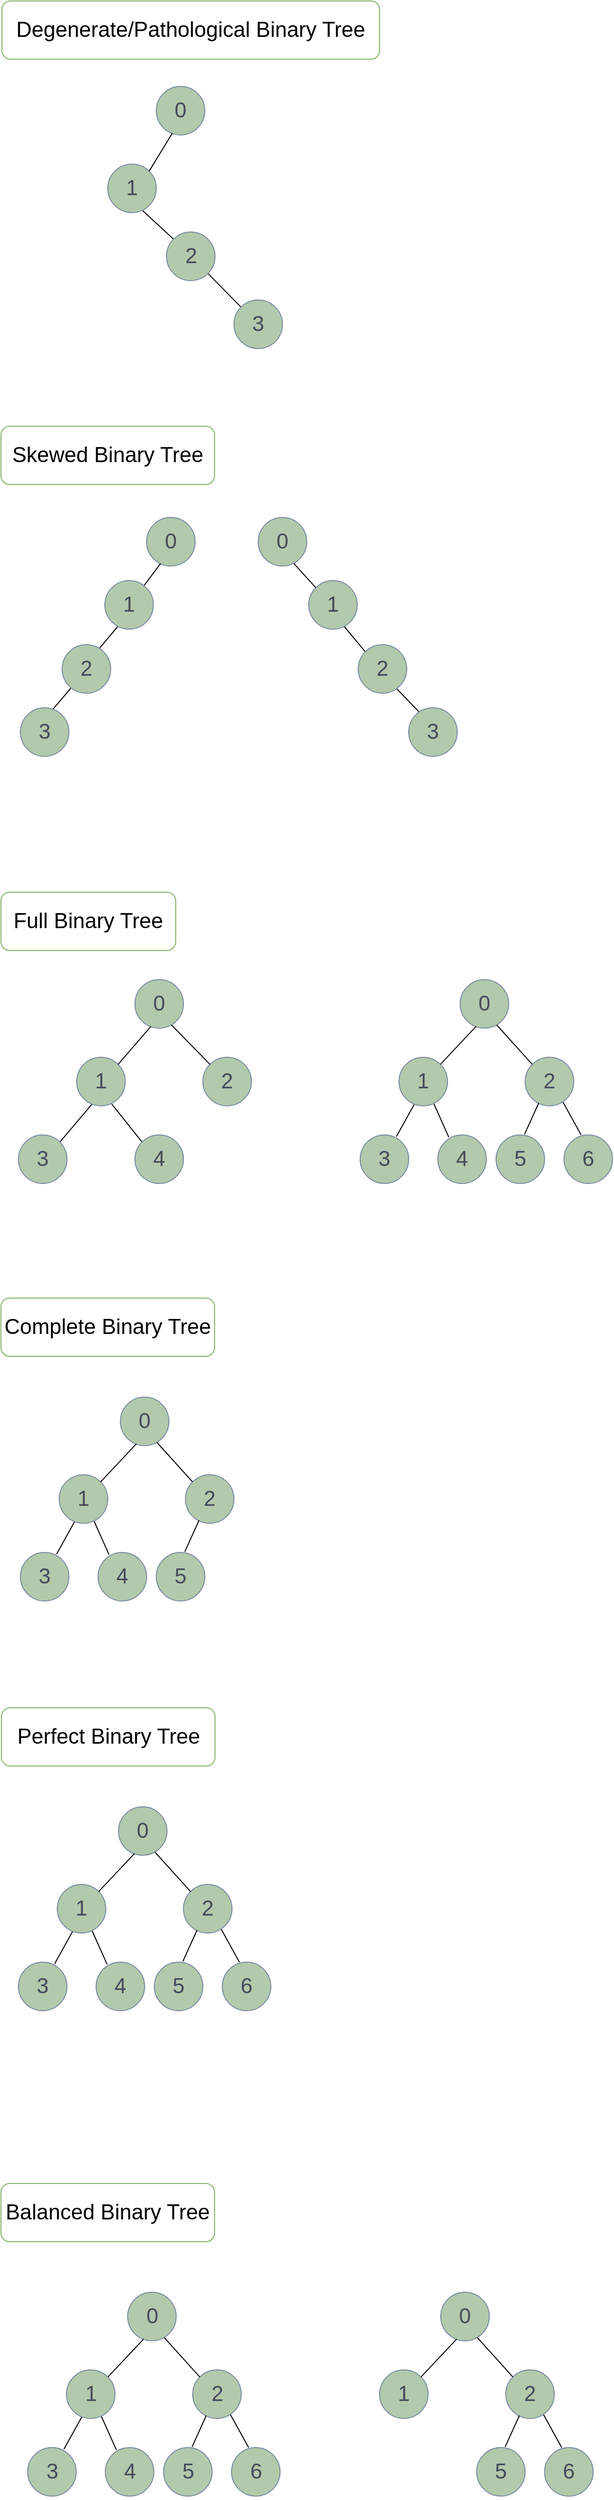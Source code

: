 <mxfile version="24.6.1" type="device">
  <diagram name="Page-1" id="rTKBPEBKMGPBqHYo1jwr">
    <mxGraphModel dx="1078" dy="676" grid="1" gridSize="10" guides="1" tooltips="1" connect="1" arrows="1" fold="1" page="1" pageScale="1" pageWidth="850" pageHeight="1100" math="0" shadow="0">
      <root>
        <mxCell id="0" />
        <mxCell id="1" parent="0" />
        <mxCell id="sckpee2BIb--1-xqKjdZ-28" value="" style="group" vertex="1" connectable="0" parent="1">
          <mxGeometry x="100" y="960" width="630" height="300" as="geometry" />
        </mxCell>
        <mxCell id="sckpee2BIb--1-xqKjdZ-9" value="&lt;font style=&quot;font-size: 22px;&quot;&gt;Full Binary Tree&lt;/font&gt;" style="rounded=1;whiteSpace=wrap;html=1;fillColor=none;strokeColor=#82b366;" vertex="1" parent="sckpee2BIb--1-xqKjdZ-28">
          <mxGeometry width="180" height="60" as="geometry" />
        </mxCell>
        <mxCell id="sckpee2BIb--1-xqKjdZ-12" value="" style="group" vertex="1" connectable="0" parent="sckpee2BIb--1-xqKjdZ-28">
          <mxGeometry x="18" y="90" width="240" height="210" as="geometry" />
        </mxCell>
        <mxCell id="sckpee2BIb--1-xqKjdZ-1" value="&lt;h2&gt;&lt;font face=&quot;Helvetica&quot; style=&quot;font-size: 22px; font-weight: normal;&quot;&gt;0&lt;/font&gt;&lt;/h2&gt;" style="ellipse;whiteSpace=wrap;html=1;aspect=fixed;hachureGap=4;fontFamily=Architects Daughter;fontSource=https%3A%2F%2Ffonts.googleapis.com%2Fcss%3Ffamily%3DArchitects%2BDaughter;fillColor=#B2C9AB;strokeColor=#788AA3;labelBackgroundColor=none;fontColor=#46495D;" vertex="1" parent="sckpee2BIb--1-xqKjdZ-12">
          <mxGeometry x="120" width="50" height="50" as="geometry" />
        </mxCell>
        <mxCell id="sckpee2BIb--1-xqKjdZ-10" style="rounded=0;orthogonalLoop=1;jettySize=auto;html=1;exitX=0.32;exitY=0.96;exitDx=0;exitDy=0;entryX=1;entryY=0;entryDx=0;entryDy=0;endArrow=none;endFill=0;exitPerimeter=0;" edge="1" parent="sckpee2BIb--1-xqKjdZ-12" source="sckpee2BIb--1-xqKjdZ-2" target="sckpee2BIb--1-xqKjdZ-4">
          <mxGeometry relative="1" as="geometry" />
        </mxCell>
        <mxCell id="sckpee2BIb--1-xqKjdZ-11" style="rounded=0;orthogonalLoop=1;jettySize=auto;html=1;exitX=0.72;exitY=0.96;exitDx=0;exitDy=0;entryX=0;entryY=0;entryDx=0;entryDy=0;endArrow=none;endFill=0;exitPerimeter=0;" edge="1" parent="sckpee2BIb--1-xqKjdZ-12" source="sckpee2BIb--1-xqKjdZ-2" target="sckpee2BIb--1-xqKjdZ-5">
          <mxGeometry relative="1" as="geometry" />
        </mxCell>
        <mxCell id="sckpee2BIb--1-xqKjdZ-2" value="&lt;h2&gt;&lt;font face=&quot;Helvetica&quot; style=&quot;font-size: 22px; font-weight: normal;&quot;&gt;1&lt;/font&gt;&lt;/h2&gt;" style="ellipse;whiteSpace=wrap;html=1;aspect=fixed;hachureGap=4;fontFamily=Architects Daughter;fontSource=https%3A%2F%2Ffonts.googleapis.com%2Fcss%3Ffamily%3DArchitects%2BDaughter;fillColor=#B2C9AB;strokeColor=#788AA3;labelBackgroundColor=none;fontColor=#46495D;" vertex="1" parent="sckpee2BIb--1-xqKjdZ-12">
          <mxGeometry x="60" y="80" width="50" height="50" as="geometry" />
        </mxCell>
        <mxCell id="sckpee2BIb--1-xqKjdZ-3" value="&lt;h2&gt;&lt;font face=&quot;Helvetica&quot; style=&quot;font-size: 22px; font-weight: normal;&quot;&gt;2&lt;/font&gt;&lt;/h2&gt;" style="ellipse;whiteSpace=wrap;html=1;aspect=fixed;hachureGap=4;fontFamily=Architects Daughter;fontSource=https%3A%2F%2Ffonts.googleapis.com%2Fcss%3Ffamily%3DArchitects%2BDaughter;fillColor=#B2C9AB;strokeColor=#788AA3;labelBackgroundColor=none;fontColor=#46495D;" vertex="1" parent="sckpee2BIb--1-xqKjdZ-12">
          <mxGeometry x="190" y="80" width="50" height="50" as="geometry" />
        </mxCell>
        <mxCell id="sckpee2BIb--1-xqKjdZ-4" value="&lt;h2&gt;&lt;font face=&quot;Helvetica&quot; style=&quot;font-size: 22px; font-weight: normal;&quot;&gt;3&lt;/font&gt;&lt;/h2&gt;" style="ellipse;whiteSpace=wrap;html=1;aspect=fixed;hachureGap=4;fontFamily=Architects Daughter;fontSource=https%3A%2F%2Ffonts.googleapis.com%2Fcss%3Ffamily%3DArchitects%2BDaughter;fillColor=#B2C9AB;strokeColor=#788AA3;labelBackgroundColor=none;fontColor=#46495D;" vertex="1" parent="sckpee2BIb--1-xqKjdZ-12">
          <mxGeometry y="160" width="50" height="50" as="geometry" />
        </mxCell>
        <mxCell id="sckpee2BIb--1-xqKjdZ-5" value="&lt;h2&gt;&lt;font face=&quot;Helvetica&quot; style=&quot;font-size: 22px; font-weight: normal;&quot;&gt;4&lt;/font&gt;&lt;/h2&gt;" style="ellipse;whiteSpace=wrap;html=1;aspect=fixed;hachureGap=4;fontFamily=Architects Daughter;fontSource=https%3A%2F%2Ffonts.googleapis.com%2Fcss%3Ffamily%3DArchitects%2BDaughter;fillColor=#B2C9AB;strokeColor=#788AA3;labelBackgroundColor=none;fontColor=#46495D;" vertex="1" parent="sckpee2BIb--1-xqKjdZ-12">
          <mxGeometry x="120" y="160" width="50" height="50" as="geometry" />
        </mxCell>
        <mxCell id="sckpee2BIb--1-xqKjdZ-7" style="rounded=0;orthogonalLoop=1;jettySize=auto;html=1;entryX=1;entryY=0;entryDx=0;entryDy=0;endArrow=none;endFill=0;exitX=0.329;exitY=0.964;exitDx=0;exitDy=0;exitPerimeter=0;" edge="1" parent="sckpee2BIb--1-xqKjdZ-12" source="sckpee2BIb--1-xqKjdZ-1" target="sckpee2BIb--1-xqKjdZ-2">
          <mxGeometry relative="1" as="geometry">
            <mxPoint x="134" y="60" as="sourcePoint" />
            <mxPoint x="103" y="86" as="targetPoint" />
          </mxGeometry>
        </mxCell>
        <mxCell id="sckpee2BIb--1-xqKjdZ-8" style="rounded=0;orthogonalLoop=1;jettySize=auto;html=1;entryX=0;entryY=0;entryDx=0;entryDy=0;endArrow=none;endFill=0;exitX=0.754;exitY=0.935;exitDx=0;exitDy=0;exitPerimeter=0;" edge="1" parent="sckpee2BIb--1-xqKjdZ-12" source="sckpee2BIb--1-xqKjdZ-1" target="sckpee2BIb--1-xqKjdZ-3">
          <mxGeometry relative="1" as="geometry">
            <mxPoint x="213" y="51" as="sourcePoint" />
            <mxPoint x="180" y="85" as="targetPoint" />
          </mxGeometry>
        </mxCell>
        <mxCell id="sckpee2BIb--1-xqKjdZ-27" value="" style="group" vertex="1" connectable="0" parent="sckpee2BIb--1-xqKjdZ-28">
          <mxGeometry x="370" y="90" width="260" height="210" as="geometry" />
        </mxCell>
        <mxCell id="sckpee2BIb--1-xqKjdZ-14" value="&lt;h2&gt;&lt;font face=&quot;Helvetica&quot; style=&quot;font-size: 22px; font-weight: normal;&quot;&gt;0&lt;/font&gt;&lt;/h2&gt;" style="ellipse;whiteSpace=wrap;html=1;aspect=fixed;hachureGap=4;fontFamily=Architects Daughter;fontSource=https%3A%2F%2Ffonts.googleapis.com%2Fcss%3Ffamily%3DArchitects%2BDaughter;fillColor=#B2C9AB;strokeColor=#788AA3;labelBackgroundColor=none;fontColor=#46495D;" vertex="1" parent="sckpee2BIb--1-xqKjdZ-27">
          <mxGeometry x="103" width="50" height="50" as="geometry" />
        </mxCell>
        <mxCell id="sckpee2BIb--1-xqKjdZ-15" style="rounded=0;orthogonalLoop=1;jettySize=auto;html=1;exitX=0.32;exitY=0.96;exitDx=0;exitDy=0;entryX=0.747;entryY=0.033;entryDx=0;entryDy=0;endArrow=none;endFill=0;exitPerimeter=0;entryPerimeter=0;" edge="1" parent="sckpee2BIb--1-xqKjdZ-27" source="sckpee2BIb--1-xqKjdZ-17" target="sckpee2BIb--1-xqKjdZ-19">
          <mxGeometry relative="1" as="geometry" />
        </mxCell>
        <mxCell id="sckpee2BIb--1-xqKjdZ-16" style="rounded=0;orthogonalLoop=1;jettySize=auto;html=1;exitX=0.72;exitY=0.96;exitDx=0;exitDy=0;entryX=0.227;entryY=0.047;entryDx=0;entryDy=0;endArrow=none;endFill=0;exitPerimeter=0;entryPerimeter=0;" edge="1" parent="sckpee2BIb--1-xqKjdZ-27" source="sckpee2BIb--1-xqKjdZ-17" target="sckpee2BIb--1-xqKjdZ-20">
          <mxGeometry relative="1" as="geometry" />
        </mxCell>
        <mxCell id="sckpee2BIb--1-xqKjdZ-17" value="&lt;h2&gt;&lt;font face=&quot;Helvetica&quot; style=&quot;font-size: 22px; font-weight: normal;&quot;&gt;1&lt;/font&gt;&lt;/h2&gt;" style="ellipse;whiteSpace=wrap;html=1;aspect=fixed;hachureGap=4;fontFamily=Architects Daughter;fontSource=https%3A%2F%2Ffonts.googleapis.com%2Fcss%3Ffamily%3DArchitects%2BDaughter;fillColor=#B2C9AB;strokeColor=#788AA3;labelBackgroundColor=none;fontColor=#46495D;" vertex="1" parent="sckpee2BIb--1-xqKjdZ-27">
          <mxGeometry x="40" y="80" width="50" height="50" as="geometry" />
        </mxCell>
        <mxCell id="sckpee2BIb--1-xqKjdZ-26" style="rounded=0;orthogonalLoop=1;jettySize=auto;html=1;entryX=0.353;entryY=0;entryDx=0;entryDy=0;endArrow=none;endFill=0;exitX=0.773;exitY=0.913;exitDx=0;exitDy=0;exitPerimeter=0;entryPerimeter=0;" edge="1" parent="sckpee2BIb--1-xqKjdZ-27" source="sckpee2BIb--1-xqKjdZ-18" target="sckpee2BIb--1-xqKjdZ-24">
          <mxGeometry relative="1" as="geometry">
            <mxPoint x="210" y="123" as="sourcePoint" />
          </mxGeometry>
        </mxCell>
        <mxCell id="sckpee2BIb--1-xqKjdZ-18" value="&lt;h2&gt;&lt;font face=&quot;Helvetica&quot; style=&quot;font-size: 22px; font-weight: normal;&quot;&gt;2&lt;/font&gt;&lt;/h2&gt;" style="ellipse;whiteSpace=wrap;html=1;aspect=fixed;hachureGap=4;fontFamily=Architects Daughter;fontSource=https%3A%2F%2Ffonts.googleapis.com%2Fcss%3Ffamily%3DArchitects%2BDaughter;fillColor=#B2C9AB;strokeColor=#788AA3;labelBackgroundColor=none;fontColor=#46495D;" vertex="1" parent="sckpee2BIb--1-xqKjdZ-27">
          <mxGeometry x="170" y="80" width="50" height="50" as="geometry" />
        </mxCell>
        <mxCell id="sckpee2BIb--1-xqKjdZ-19" value="&lt;h2&gt;&lt;font face=&quot;Helvetica&quot; style=&quot;font-size: 22px; font-weight: normal;&quot;&gt;3&lt;/font&gt;&lt;/h2&gt;" style="ellipse;whiteSpace=wrap;html=1;aspect=fixed;hachureGap=4;fontFamily=Architects Daughter;fontSource=https%3A%2F%2Ffonts.googleapis.com%2Fcss%3Ffamily%3DArchitects%2BDaughter;fillColor=#B2C9AB;strokeColor=#788AA3;labelBackgroundColor=none;fontColor=#46495D;" vertex="1" parent="sckpee2BIb--1-xqKjdZ-27">
          <mxGeometry y="160" width="50" height="50" as="geometry" />
        </mxCell>
        <mxCell id="sckpee2BIb--1-xqKjdZ-20" value="&lt;h2&gt;&lt;font face=&quot;Helvetica&quot; style=&quot;font-size: 22px; font-weight: normal;&quot;&gt;4&lt;/font&gt;&lt;/h2&gt;" style="ellipse;whiteSpace=wrap;html=1;aspect=fixed;hachureGap=4;fontFamily=Architects Daughter;fontSource=https%3A%2F%2Ffonts.googleapis.com%2Fcss%3Ffamily%3DArchitects%2BDaughter;fillColor=#B2C9AB;strokeColor=#788AA3;labelBackgroundColor=none;fontColor=#46495D;" vertex="1" parent="sckpee2BIb--1-xqKjdZ-27">
          <mxGeometry x="80" y="160" width="50" height="50" as="geometry" />
        </mxCell>
        <mxCell id="sckpee2BIb--1-xqKjdZ-21" style="rounded=0;orthogonalLoop=1;jettySize=auto;html=1;entryX=1;entryY=0;entryDx=0;entryDy=0;endArrow=none;endFill=0;exitX=0.329;exitY=0.964;exitDx=0;exitDy=0;exitPerimeter=0;" edge="1" parent="sckpee2BIb--1-xqKjdZ-27" source="sckpee2BIb--1-xqKjdZ-14" target="sckpee2BIb--1-xqKjdZ-17">
          <mxGeometry relative="1" as="geometry">
            <mxPoint x="114" y="60" as="sourcePoint" />
            <mxPoint x="83" y="86" as="targetPoint" />
          </mxGeometry>
        </mxCell>
        <mxCell id="sckpee2BIb--1-xqKjdZ-22" style="rounded=0;orthogonalLoop=1;jettySize=auto;html=1;entryX=0;entryY=0;entryDx=0;entryDy=0;endArrow=none;endFill=0;exitX=0.754;exitY=0.935;exitDx=0;exitDy=0;exitPerimeter=0;" edge="1" parent="sckpee2BIb--1-xqKjdZ-27" source="sckpee2BIb--1-xqKjdZ-14" target="sckpee2BIb--1-xqKjdZ-18">
          <mxGeometry relative="1" as="geometry">
            <mxPoint x="193" y="51" as="sourcePoint" />
            <mxPoint x="160" y="85" as="targetPoint" />
          </mxGeometry>
        </mxCell>
        <mxCell id="sckpee2BIb--1-xqKjdZ-23" value="&lt;h2&gt;&lt;font face=&quot;Helvetica&quot; style=&quot;font-size: 22px; font-weight: normal;&quot;&gt;5&lt;/font&gt;&lt;/h2&gt;" style="ellipse;whiteSpace=wrap;html=1;aspect=fixed;hachureGap=4;fontFamily=Architects Daughter;fontSource=https%3A%2F%2Ffonts.googleapis.com%2Fcss%3Ffamily%3DArchitects%2BDaughter;fillColor=#B2C9AB;strokeColor=#788AA3;labelBackgroundColor=none;fontColor=#46495D;" vertex="1" parent="sckpee2BIb--1-xqKjdZ-27">
          <mxGeometry x="140" y="160" width="50" height="50" as="geometry" />
        </mxCell>
        <mxCell id="sckpee2BIb--1-xqKjdZ-24" value="&lt;h2&gt;&lt;font face=&quot;Helvetica&quot; style=&quot;font-size: 22px; font-weight: normal;&quot;&gt;6&lt;/font&gt;&lt;/h2&gt;" style="ellipse;whiteSpace=wrap;html=1;aspect=fixed;hachureGap=4;fontFamily=Architects Daughter;fontSource=https%3A%2F%2Ffonts.googleapis.com%2Fcss%3Ffamily%3DArchitects%2BDaughter;fillColor=#B2C9AB;strokeColor=#788AA3;labelBackgroundColor=none;fontColor=#46495D;" vertex="1" parent="sckpee2BIb--1-xqKjdZ-27">
          <mxGeometry x="210" y="160" width="50" height="50" as="geometry" />
        </mxCell>
        <mxCell id="sckpee2BIb--1-xqKjdZ-25" style="rounded=0;orthogonalLoop=1;jettySize=auto;html=1;exitX=0.28;exitY=0.94;exitDx=0;exitDy=0;entryX=0.587;entryY=-0.013;entryDx=0;entryDy=0;entryPerimeter=0;endArrow=none;endFill=0;exitPerimeter=0;" edge="1" parent="sckpee2BIb--1-xqKjdZ-27" source="sckpee2BIb--1-xqKjdZ-18" target="sckpee2BIb--1-xqKjdZ-23">
          <mxGeometry relative="1" as="geometry" />
        </mxCell>
        <mxCell id="sckpee2BIb--1-xqKjdZ-58" value="" style="group" vertex="1" connectable="0" parent="1">
          <mxGeometry x="101" y="42" width="389" height="358" as="geometry" />
        </mxCell>
        <mxCell id="sckpee2BIb--1-xqKjdZ-30" value="&lt;font style=&quot;font-size: 22px;&quot;&gt;Degenerate/Pathological Binary Tree&lt;br&gt;&lt;/font&gt;" style="rounded=1;whiteSpace=wrap;html=1;fillColor=none;strokeColor=#82b366;" vertex="1" parent="sckpee2BIb--1-xqKjdZ-58">
          <mxGeometry width="389" height="60" as="geometry" />
        </mxCell>
        <mxCell id="sckpee2BIb--1-xqKjdZ-57" value="" style="group" vertex="1" connectable="0" parent="sckpee2BIb--1-xqKjdZ-58">
          <mxGeometry x="109" y="88" width="180" height="270" as="geometry" />
        </mxCell>
        <mxCell id="sckpee2BIb--1-xqKjdZ-32" value="&lt;h2&gt;&lt;font face=&quot;Helvetica&quot; style=&quot;font-size: 22px; font-weight: normal;&quot;&gt;0&lt;/font&gt;&lt;/h2&gt;" style="ellipse;whiteSpace=wrap;html=1;aspect=fixed;hachureGap=4;fontFamily=Architects Daughter;fontSource=https%3A%2F%2Ffonts.googleapis.com%2Fcss%3Ffamily%3DArchitects%2BDaughter;fillColor=#B2C9AB;strokeColor=#788AA3;labelBackgroundColor=none;fontColor=#46495D;" vertex="1" parent="sckpee2BIb--1-xqKjdZ-57">
          <mxGeometry x="50" width="50" height="50" as="geometry" />
        </mxCell>
        <mxCell id="sckpee2BIb--1-xqKjdZ-34" style="rounded=0;orthogonalLoop=1;jettySize=auto;html=1;exitX=0.72;exitY=0.96;exitDx=0;exitDy=0;entryX=0;entryY=0;entryDx=0;entryDy=0;endArrow=none;endFill=0;exitPerimeter=0;" edge="1" parent="sckpee2BIb--1-xqKjdZ-57" source="sckpee2BIb--1-xqKjdZ-35" target="sckpee2BIb--1-xqKjdZ-38">
          <mxGeometry relative="1" as="geometry" />
        </mxCell>
        <mxCell id="sckpee2BIb--1-xqKjdZ-35" value="&lt;h2&gt;&lt;font face=&quot;Helvetica&quot; style=&quot;font-size: 22px; font-weight: normal;&quot;&gt;1&lt;/font&gt;&lt;/h2&gt;" style="ellipse;whiteSpace=wrap;html=1;aspect=fixed;hachureGap=4;fontFamily=Architects Daughter;fontSource=https%3A%2F%2Ffonts.googleapis.com%2Fcss%3Ffamily%3DArchitects%2BDaughter;fillColor=#B2C9AB;strokeColor=#788AA3;labelBackgroundColor=none;fontColor=#46495D;" vertex="1" parent="sckpee2BIb--1-xqKjdZ-57">
          <mxGeometry y="80" width="50" height="50" as="geometry" />
        </mxCell>
        <mxCell id="sckpee2BIb--1-xqKjdZ-56" style="rounded=0;orthogonalLoop=1;jettySize=auto;html=1;exitX=1;exitY=1;exitDx=0;exitDy=0;entryX=0;entryY=0;entryDx=0;entryDy=0;endArrow=none;endFill=0;" edge="1" parent="sckpee2BIb--1-xqKjdZ-57" source="sckpee2BIb--1-xqKjdZ-38" target="sckpee2BIb--1-xqKjdZ-55">
          <mxGeometry relative="1" as="geometry" />
        </mxCell>
        <mxCell id="sckpee2BIb--1-xqKjdZ-38" value="&lt;h2&gt;&lt;font face=&quot;Helvetica&quot; style=&quot;font-size: 22px; font-weight: normal;&quot;&gt;2&lt;/font&gt;&lt;/h2&gt;" style="ellipse;whiteSpace=wrap;html=1;aspect=fixed;hachureGap=4;fontFamily=Architects Daughter;fontSource=https%3A%2F%2Ffonts.googleapis.com%2Fcss%3Ffamily%3DArchitects%2BDaughter;fillColor=#B2C9AB;strokeColor=#788AA3;labelBackgroundColor=none;fontColor=#46495D;" vertex="1" parent="sckpee2BIb--1-xqKjdZ-57">
          <mxGeometry x="60.5" y="150" width="50" height="50" as="geometry" />
        </mxCell>
        <mxCell id="sckpee2BIb--1-xqKjdZ-39" style="rounded=0;orthogonalLoop=1;jettySize=auto;html=1;entryX=1;entryY=0;entryDx=0;entryDy=0;endArrow=none;endFill=0;exitX=0.329;exitY=0.964;exitDx=0;exitDy=0;exitPerimeter=0;" edge="1" parent="sckpee2BIb--1-xqKjdZ-57" source="sckpee2BIb--1-xqKjdZ-32" target="sckpee2BIb--1-xqKjdZ-35">
          <mxGeometry relative="1" as="geometry">
            <mxPoint x="43" y="72" as="sourcePoint" />
            <mxPoint x="12" y="98" as="targetPoint" />
          </mxGeometry>
        </mxCell>
        <mxCell id="sckpee2BIb--1-xqKjdZ-55" value="&lt;h2&gt;&lt;font face=&quot;Helvetica&quot; style=&quot;font-size: 22px; font-weight: normal;&quot;&gt;3&lt;/font&gt;&lt;/h2&gt;" style="ellipse;whiteSpace=wrap;html=1;aspect=fixed;hachureGap=4;fontFamily=Architects Daughter;fontSource=https%3A%2F%2Ffonts.googleapis.com%2Fcss%3Ffamily%3DArchitects%2BDaughter;fillColor=#B2C9AB;strokeColor=#788AA3;labelBackgroundColor=none;fontColor=#46495D;" vertex="1" parent="sckpee2BIb--1-xqKjdZ-57">
          <mxGeometry x="130" y="220" width="50" height="50" as="geometry" />
        </mxCell>
        <mxCell id="sckpee2BIb--1-xqKjdZ-60" value="&lt;font style=&quot;font-size: 22px;&quot;&gt;Skewed Binary Tree&lt;br&gt;&lt;/font&gt;" style="rounded=1;whiteSpace=wrap;html=1;fillColor=none;strokeColor=#82b366;" vertex="1" parent="1">
          <mxGeometry x="100" y="480" width="220" height="60" as="geometry" />
        </mxCell>
        <mxCell id="sckpee2BIb--1-xqKjdZ-70" value="" style="group" vertex="1" connectable="0" parent="1">
          <mxGeometry x="120" y="574" width="245" height="246" as="geometry" />
        </mxCell>
        <mxCell id="sckpee2BIb--1-xqKjdZ-62" value="&lt;h2&gt;&lt;font face=&quot;Helvetica&quot; style=&quot;font-size: 22px; font-weight: normal;&quot;&gt;0&lt;/font&gt;&lt;/h2&gt;" style="ellipse;whiteSpace=wrap;html=1;aspect=fixed;hachureGap=4;fontFamily=Architects Daughter;fontSource=https%3A%2F%2Ffonts.googleapis.com%2Fcss%3Ffamily%3DArchitects%2BDaughter;fillColor=#B2C9AB;strokeColor=#788AA3;labelBackgroundColor=none;fontColor=#46495D;" vertex="1" parent="sckpee2BIb--1-xqKjdZ-70">
          <mxGeometry x="130" width="50" height="50" as="geometry" />
        </mxCell>
        <mxCell id="sckpee2BIb--1-xqKjdZ-63" style="rounded=0;orthogonalLoop=1;jettySize=auto;html=1;exitX=0.28;exitY=0.93;exitDx=0;exitDy=0;entryX=0.753;entryY=0.093;entryDx=0;entryDy=0;endArrow=none;endFill=0;exitPerimeter=0;entryPerimeter=0;" edge="1" parent="sckpee2BIb--1-xqKjdZ-70" source="sckpee2BIb--1-xqKjdZ-64" target="sckpee2BIb--1-xqKjdZ-66">
          <mxGeometry relative="1" as="geometry" />
        </mxCell>
        <mxCell id="sckpee2BIb--1-xqKjdZ-64" value="&lt;h2&gt;&lt;font face=&quot;Helvetica&quot; style=&quot;font-size: 22px; font-weight: normal;&quot;&gt;1&lt;/font&gt;&lt;/h2&gt;" style="ellipse;whiteSpace=wrap;html=1;aspect=fixed;hachureGap=4;fontFamily=Architects Daughter;fontSource=https%3A%2F%2Ffonts.googleapis.com%2Fcss%3Ffamily%3DArchitects%2BDaughter;fillColor=#B2C9AB;strokeColor=#788AA3;labelBackgroundColor=none;fontColor=#46495D;" vertex="1" parent="sckpee2BIb--1-xqKjdZ-70">
          <mxGeometry x="87" y="65" width="50" height="50" as="geometry" />
        </mxCell>
        <mxCell id="sckpee2BIb--1-xqKjdZ-65" style="rounded=0;orthogonalLoop=1;jettySize=auto;html=1;exitX=0.193;exitY=0.88;exitDx=0;exitDy=0;entryX=0.667;entryY=0.033;entryDx=0;entryDy=0;endArrow=none;endFill=0;exitPerimeter=0;entryPerimeter=0;" edge="1" parent="sckpee2BIb--1-xqKjdZ-70" source="sckpee2BIb--1-xqKjdZ-66" target="sckpee2BIb--1-xqKjdZ-68">
          <mxGeometry relative="1" as="geometry" />
        </mxCell>
        <mxCell id="sckpee2BIb--1-xqKjdZ-66" value="&lt;h2&gt;&lt;font face=&quot;Helvetica&quot; style=&quot;font-size: 22px; font-weight: normal;&quot;&gt;2&lt;/font&gt;&lt;/h2&gt;" style="ellipse;whiteSpace=wrap;html=1;aspect=fixed;hachureGap=4;fontFamily=Architects Daughter;fontSource=https%3A%2F%2Ffonts.googleapis.com%2Fcss%3Ffamily%3DArchitects%2BDaughter;fillColor=#B2C9AB;strokeColor=#788AA3;labelBackgroundColor=none;fontColor=#46495D;" vertex="1" parent="sckpee2BIb--1-xqKjdZ-70">
          <mxGeometry x="43" y="131" width="50" height="50" as="geometry" />
        </mxCell>
        <mxCell id="sckpee2BIb--1-xqKjdZ-67" style="rounded=0;orthogonalLoop=1;jettySize=auto;html=1;entryX=0.813;entryY=0.097;entryDx=0;entryDy=0;endArrow=none;endFill=0;exitX=0.288;exitY=0.949;exitDx=0;exitDy=0;exitPerimeter=0;entryPerimeter=0;" edge="1" parent="sckpee2BIb--1-xqKjdZ-70" source="sckpee2BIb--1-xqKjdZ-62" target="sckpee2BIb--1-xqKjdZ-64">
          <mxGeometry relative="1" as="geometry">
            <mxPoint x="113" y="72" as="sourcePoint" />
            <mxPoint x="82" y="98" as="targetPoint" />
          </mxGeometry>
        </mxCell>
        <mxCell id="sckpee2BIb--1-xqKjdZ-68" value="&lt;h2&gt;&lt;font face=&quot;Helvetica&quot; style=&quot;font-size: 22px; font-weight: normal;&quot;&gt;3&lt;/font&gt;&lt;/h2&gt;" style="ellipse;whiteSpace=wrap;html=1;aspect=fixed;hachureGap=4;fontFamily=Architects Daughter;fontSource=https%3A%2F%2Ffonts.googleapis.com%2Fcss%3Ffamily%3DArchitects%2BDaughter;fillColor=#B2C9AB;strokeColor=#788AA3;labelBackgroundColor=none;fontColor=#46495D;" vertex="1" parent="sckpee2BIb--1-xqKjdZ-70">
          <mxGeometry y="196" width="50" height="50" as="geometry" />
        </mxCell>
        <mxCell id="sckpee2BIb--1-xqKjdZ-72" value="&lt;h2&gt;&lt;font face=&quot;Helvetica&quot; style=&quot;font-size: 22px; font-weight: normal;&quot;&gt;0&lt;/font&gt;&lt;/h2&gt;" style="ellipse;whiteSpace=wrap;html=1;aspect=fixed;hachureGap=4;fontFamily=Architects Daughter;fontSource=https%3A%2F%2Ffonts.googleapis.com%2Fcss%3Ffamily%3DArchitects%2BDaughter;fillColor=#B2C9AB;strokeColor=#788AA3;labelBackgroundColor=none;fontColor=#46495D;" vertex="1" parent="1">
          <mxGeometry x="365" y="574" width="50" height="50" as="geometry" />
        </mxCell>
        <mxCell id="sckpee2BIb--1-xqKjdZ-73" style="rounded=0;orthogonalLoop=1;jettySize=auto;html=1;exitX=0.727;exitY=0.94;exitDx=0;exitDy=0;entryX=0;entryY=0;entryDx=0;entryDy=0;endArrow=none;endFill=0;exitPerimeter=0;" edge="1" parent="1" source="sckpee2BIb--1-xqKjdZ-74" target="sckpee2BIb--1-xqKjdZ-76">
          <mxGeometry relative="1" as="geometry" />
        </mxCell>
        <mxCell id="sckpee2BIb--1-xqKjdZ-74" value="&lt;h2&gt;&lt;font face=&quot;Helvetica&quot; style=&quot;font-size: 22px; font-weight: normal;&quot;&gt;1&lt;/font&gt;&lt;/h2&gt;" style="ellipse;whiteSpace=wrap;html=1;aspect=fixed;hachureGap=4;fontFamily=Architects Daughter;fontSource=https%3A%2F%2Ffonts.googleapis.com%2Fcss%3Ffamily%3DArchitects%2BDaughter;fillColor=#B2C9AB;strokeColor=#788AA3;labelBackgroundColor=none;fontColor=#46495D;" vertex="1" parent="1">
          <mxGeometry x="417" y="639" width="50" height="50" as="geometry" />
        </mxCell>
        <mxCell id="sckpee2BIb--1-xqKjdZ-75" style="rounded=0;orthogonalLoop=1;jettySize=auto;html=1;exitX=0.793;exitY=0.907;exitDx=0;exitDy=0;entryX=0.22;entryY=0.093;entryDx=0;entryDy=0;endArrow=none;endFill=0;exitPerimeter=0;entryPerimeter=0;" edge="1" parent="1" source="sckpee2BIb--1-xqKjdZ-76" target="sckpee2BIb--1-xqKjdZ-78">
          <mxGeometry relative="1" as="geometry" />
        </mxCell>
        <mxCell id="sckpee2BIb--1-xqKjdZ-76" value="&lt;h2&gt;&lt;font face=&quot;Helvetica&quot; style=&quot;font-size: 22px; font-weight: normal;&quot;&gt;2&lt;/font&gt;&lt;/h2&gt;" style="ellipse;whiteSpace=wrap;html=1;aspect=fixed;hachureGap=4;fontFamily=Architects Daughter;fontSource=https%3A%2F%2Ffonts.googleapis.com%2Fcss%3Ffamily%3DArchitects%2BDaughter;fillColor=#B2C9AB;strokeColor=#788AA3;labelBackgroundColor=none;fontColor=#46495D;" vertex="1" parent="1">
          <mxGeometry x="468" y="705" width="50" height="50" as="geometry" />
        </mxCell>
        <mxCell id="sckpee2BIb--1-xqKjdZ-77" style="rounded=0;orthogonalLoop=1;jettySize=auto;html=1;entryX=0;entryY=0;entryDx=0;entryDy=0;endArrow=none;endFill=0;exitX=0.733;exitY=0.947;exitDx=0;exitDy=0;exitPerimeter=0;" edge="1" parent="1" source="sckpee2BIb--1-xqKjdZ-72" target="sckpee2BIb--1-xqKjdZ-74">
          <mxGeometry relative="1" as="geometry">
            <mxPoint x="348" y="646" as="sourcePoint" />
            <mxPoint x="317" y="672" as="targetPoint" />
          </mxGeometry>
        </mxCell>
        <mxCell id="sckpee2BIb--1-xqKjdZ-78" value="&lt;h2&gt;&lt;font face=&quot;Helvetica&quot; style=&quot;font-size: 22px; font-weight: normal;&quot;&gt;3&lt;/font&gt;&lt;/h2&gt;" style="ellipse;whiteSpace=wrap;html=1;aspect=fixed;hachureGap=4;fontFamily=Architects Daughter;fontSource=https%3A%2F%2Ffonts.googleapis.com%2Fcss%3Ffamily%3DArchitects%2BDaughter;fillColor=#B2C9AB;strokeColor=#788AA3;labelBackgroundColor=none;fontColor=#46495D;" vertex="1" parent="1">
          <mxGeometry x="520" y="770" width="50" height="50" as="geometry" />
        </mxCell>
        <mxCell id="sckpee2BIb--1-xqKjdZ-119" value="" style="group" vertex="1" connectable="0" parent="1">
          <mxGeometry x="100" y="1378" width="280" height="312" as="geometry" />
        </mxCell>
        <mxCell id="sckpee2BIb--1-xqKjdZ-80" value="&lt;font style=&quot;font-size: 22px;&quot;&gt;Complete Binary Tree&lt;/font&gt;" style="rounded=1;whiteSpace=wrap;html=1;fillColor=none;strokeColor=#82b366;" vertex="1" parent="sckpee2BIb--1-xqKjdZ-119">
          <mxGeometry width="220" height="60" as="geometry" />
        </mxCell>
        <mxCell id="sckpee2BIb--1-xqKjdZ-105" value="" style="group" vertex="1" connectable="0" parent="sckpee2BIb--1-xqKjdZ-119">
          <mxGeometry x="20" y="102" width="260" height="210" as="geometry" />
        </mxCell>
        <mxCell id="sckpee2BIb--1-xqKjdZ-106" value="&lt;h2&gt;&lt;font face=&quot;Helvetica&quot; style=&quot;font-size: 22px; font-weight: normal;&quot;&gt;0&lt;/font&gt;&lt;/h2&gt;" style="ellipse;whiteSpace=wrap;html=1;aspect=fixed;hachureGap=4;fontFamily=Architects Daughter;fontSource=https%3A%2F%2Ffonts.googleapis.com%2Fcss%3Ffamily%3DArchitects%2BDaughter;fillColor=#B2C9AB;strokeColor=#788AA3;labelBackgroundColor=none;fontColor=#46495D;" vertex="1" parent="sckpee2BIb--1-xqKjdZ-105">
          <mxGeometry x="103" width="50" height="50" as="geometry" />
        </mxCell>
        <mxCell id="sckpee2BIb--1-xqKjdZ-107" style="rounded=0;orthogonalLoop=1;jettySize=auto;html=1;exitX=0.32;exitY=0.96;exitDx=0;exitDy=0;entryX=0.747;entryY=0.033;entryDx=0;entryDy=0;endArrow=none;endFill=0;exitPerimeter=0;entryPerimeter=0;" edge="1" parent="sckpee2BIb--1-xqKjdZ-105" source="sckpee2BIb--1-xqKjdZ-109" target="sckpee2BIb--1-xqKjdZ-112">
          <mxGeometry relative="1" as="geometry" />
        </mxCell>
        <mxCell id="sckpee2BIb--1-xqKjdZ-108" style="rounded=0;orthogonalLoop=1;jettySize=auto;html=1;exitX=0.72;exitY=0.96;exitDx=0;exitDy=0;entryX=0.227;entryY=0.047;entryDx=0;entryDy=0;endArrow=none;endFill=0;exitPerimeter=0;entryPerimeter=0;" edge="1" parent="sckpee2BIb--1-xqKjdZ-105" source="sckpee2BIb--1-xqKjdZ-109" target="sckpee2BIb--1-xqKjdZ-113">
          <mxGeometry relative="1" as="geometry" />
        </mxCell>
        <mxCell id="sckpee2BIb--1-xqKjdZ-109" value="&lt;h2&gt;&lt;font face=&quot;Helvetica&quot; style=&quot;font-size: 22px; font-weight: normal;&quot;&gt;1&lt;/font&gt;&lt;/h2&gt;" style="ellipse;whiteSpace=wrap;html=1;aspect=fixed;hachureGap=4;fontFamily=Architects Daughter;fontSource=https%3A%2F%2Ffonts.googleapis.com%2Fcss%3Ffamily%3DArchitects%2BDaughter;fillColor=#B2C9AB;strokeColor=#788AA3;labelBackgroundColor=none;fontColor=#46495D;" vertex="1" parent="sckpee2BIb--1-xqKjdZ-105">
          <mxGeometry x="40" y="80" width="50" height="50" as="geometry" />
        </mxCell>
        <mxCell id="sckpee2BIb--1-xqKjdZ-111" value="&lt;h2&gt;&lt;font face=&quot;Helvetica&quot; style=&quot;font-size: 22px; font-weight: normal;&quot;&gt;2&lt;/font&gt;&lt;/h2&gt;" style="ellipse;whiteSpace=wrap;html=1;aspect=fixed;hachureGap=4;fontFamily=Architects Daughter;fontSource=https%3A%2F%2Ffonts.googleapis.com%2Fcss%3Ffamily%3DArchitects%2BDaughter;fillColor=#B2C9AB;strokeColor=#788AA3;labelBackgroundColor=none;fontColor=#46495D;" vertex="1" parent="sckpee2BIb--1-xqKjdZ-105">
          <mxGeometry x="170" y="80" width="50" height="50" as="geometry" />
        </mxCell>
        <mxCell id="sckpee2BIb--1-xqKjdZ-112" value="&lt;h2&gt;&lt;font face=&quot;Helvetica&quot; style=&quot;font-size: 22px; font-weight: normal;&quot;&gt;3&lt;/font&gt;&lt;/h2&gt;" style="ellipse;whiteSpace=wrap;html=1;aspect=fixed;hachureGap=4;fontFamily=Architects Daughter;fontSource=https%3A%2F%2Ffonts.googleapis.com%2Fcss%3Ffamily%3DArchitects%2BDaughter;fillColor=#B2C9AB;strokeColor=#788AA3;labelBackgroundColor=none;fontColor=#46495D;" vertex="1" parent="sckpee2BIb--1-xqKjdZ-105">
          <mxGeometry y="160" width="50" height="50" as="geometry" />
        </mxCell>
        <mxCell id="sckpee2BIb--1-xqKjdZ-113" value="&lt;h2&gt;&lt;font face=&quot;Helvetica&quot; style=&quot;font-size: 22px; font-weight: normal;&quot;&gt;4&lt;/font&gt;&lt;/h2&gt;" style="ellipse;whiteSpace=wrap;html=1;aspect=fixed;hachureGap=4;fontFamily=Architects Daughter;fontSource=https%3A%2F%2Ffonts.googleapis.com%2Fcss%3Ffamily%3DArchitects%2BDaughter;fillColor=#B2C9AB;strokeColor=#788AA3;labelBackgroundColor=none;fontColor=#46495D;" vertex="1" parent="sckpee2BIb--1-xqKjdZ-105">
          <mxGeometry x="80" y="160" width="50" height="50" as="geometry" />
        </mxCell>
        <mxCell id="sckpee2BIb--1-xqKjdZ-114" style="rounded=0;orthogonalLoop=1;jettySize=auto;html=1;entryX=1;entryY=0;entryDx=0;entryDy=0;endArrow=none;endFill=0;exitX=0.329;exitY=0.964;exitDx=0;exitDy=0;exitPerimeter=0;" edge="1" parent="sckpee2BIb--1-xqKjdZ-105" source="sckpee2BIb--1-xqKjdZ-106" target="sckpee2BIb--1-xqKjdZ-109">
          <mxGeometry relative="1" as="geometry">
            <mxPoint x="114" y="60" as="sourcePoint" />
            <mxPoint x="83" y="86" as="targetPoint" />
          </mxGeometry>
        </mxCell>
        <mxCell id="sckpee2BIb--1-xqKjdZ-115" style="rounded=0;orthogonalLoop=1;jettySize=auto;html=1;entryX=0;entryY=0;entryDx=0;entryDy=0;endArrow=none;endFill=0;exitX=0.754;exitY=0.935;exitDx=0;exitDy=0;exitPerimeter=0;" edge="1" parent="sckpee2BIb--1-xqKjdZ-105" source="sckpee2BIb--1-xqKjdZ-106" target="sckpee2BIb--1-xqKjdZ-111">
          <mxGeometry relative="1" as="geometry">
            <mxPoint x="193" y="51" as="sourcePoint" />
            <mxPoint x="160" y="85" as="targetPoint" />
          </mxGeometry>
        </mxCell>
        <mxCell id="sckpee2BIb--1-xqKjdZ-116" value="&lt;h2&gt;&lt;font face=&quot;Helvetica&quot; style=&quot;font-size: 22px; font-weight: normal;&quot;&gt;5&lt;/font&gt;&lt;/h2&gt;" style="ellipse;whiteSpace=wrap;html=1;aspect=fixed;hachureGap=4;fontFamily=Architects Daughter;fontSource=https%3A%2F%2Ffonts.googleapis.com%2Fcss%3Ffamily%3DArchitects%2BDaughter;fillColor=#B2C9AB;strokeColor=#788AA3;labelBackgroundColor=none;fontColor=#46495D;" vertex="1" parent="sckpee2BIb--1-xqKjdZ-105">
          <mxGeometry x="140" y="160" width="50" height="50" as="geometry" />
        </mxCell>
        <mxCell id="sckpee2BIb--1-xqKjdZ-118" style="rounded=0;orthogonalLoop=1;jettySize=auto;html=1;exitX=0.28;exitY=0.94;exitDx=0;exitDy=0;entryX=0.587;entryY=-0.013;entryDx=0;entryDy=0;entryPerimeter=0;endArrow=none;endFill=0;exitPerimeter=0;" edge="1" parent="sckpee2BIb--1-xqKjdZ-105" source="sckpee2BIb--1-xqKjdZ-111" target="sckpee2BIb--1-xqKjdZ-116">
          <mxGeometry relative="1" as="geometry" />
        </mxCell>
        <mxCell id="sckpee2BIb--1-xqKjdZ-148" value="" style="group" vertex="1" connectable="0" parent="1">
          <mxGeometry x="100.5" y="1800" width="277.5" height="312" as="geometry" />
        </mxCell>
        <mxCell id="sckpee2BIb--1-xqKjdZ-121" value="&lt;font style=&quot;font-size: 22px;&quot;&gt;Perfect Binary Tree&lt;/font&gt;" style="rounded=1;whiteSpace=wrap;html=1;fillColor=none;strokeColor=#82b366;" vertex="1" parent="sckpee2BIb--1-xqKjdZ-148">
          <mxGeometry width="220" height="60" as="geometry" />
        </mxCell>
        <mxCell id="sckpee2BIb--1-xqKjdZ-134" value="" style="group" vertex="1" connectable="0" parent="sckpee2BIb--1-xqKjdZ-148">
          <mxGeometry x="17.5" y="102" width="260" height="210" as="geometry" />
        </mxCell>
        <mxCell id="sckpee2BIb--1-xqKjdZ-135" value="&lt;h2&gt;&lt;font face=&quot;Helvetica&quot; style=&quot;font-size: 22px; font-weight: normal;&quot;&gt;0&lt;/font&gt;&lt;/h2&gt;" style="ellipse;whiteSpace=wrap;html=1;aspect=fixed;hachureGap=4;fontFamily=Architects Daughter;fontSource=https%3A%2F%2Ffonts.googleapis.com%2Fcss%3Ffamily%3DArchitects%2BDaughter;fillColor=#B2C9AB;strokeColor=#788AA3;labelBackgroundColor=none;fontColor=#46495D;" vertex="1" parent="sckpee2BIb--1-xqKjdZ-134">
          <mxGeometry x="103" width="50" height="50" as="geometry" />
        </mxCell>
        <mxCell id="sckpee2BIb--1-xqKjdZ-136" style="rounded=0;orthogonalLoop=1;jettySize=auto;html=1;exitX=0.32;exitY=0.96;exitDx=0;exitDy=0;entryX=0.747;entryY=0.033;entryDx=0;entryDy=0;endArrow=none;endFill=0;exitPerimeter=0;entryPerimeter=0;" edge="1" parent="sckpee2BIb--1-xqKjdZ-134" source="sckpee2BIb--1-xqKjdZ-138" target="sckpee2BIb--1-xqKjdZ-141">
          <mxGeometry relative="1" as="geometry" />
        </mxCell>
        <mxCell id="sckpee2BIb--1-xqKjdZ-137" style="rounded=0;orthogonalLoop=1;jettySize=auto;html=1;exitX=0.72;exitY=0.96;exitDx=0;exitDy=0;entryX=0.227;entryY=0.047;entryDx=0;entryDy=0;endArrow=none;endFill=0;exitPerimeter=0;entryPerimeter=0;" edge="1" parent="sckpee2BIb--1-xqKjdZ-134" source="sckpee2BIb--1-xqKjdZ-138" target="sckpee2BIb--1-xqKjdZ-142">
          <mxGeometry relative="1" as="geometry" />
        </mxCell>
        <mxCell id="sckpee2BIb--1-xqKjdZ-138" value="&lt;h2&gt;&lt;font face=&quot;Helvetica&quot; style=&quot;font-size: 22px; font-weight: normal;&quot;&gt;1&lt;/font&gt;&lt;/h2&gt;" style="ellipse;whiteSpace=wrap;html=1;aspect=fixed;hachureGap=4;fontFamily=Architects Daughter;fontSource=https%3A%2F%2Ffonts.googleapis.com%2Fcss%3Ffamily%3DArchitects%2BDaughter;fillColor=#B2C9AB;strokeColor=#788AA3;labelBackgroundColor=none;fontColor=#46495D;" vertex="1" parent="sckpee2BIb--1-xqKjdZ-134">
          <mxGeometry x="40" y="80" width="50" height="50" as="geometry" />
        </mxCell>
        <mxCell id="sckpee2BIb--1-xqKjdZ-139" style="rounded=0;orthogonalLoop=1;jettySize=auto;html=1;entryX=0.353;entryY=0;entryDx=0;entryDy=0;endArrow=none;endFill=0;exitX=0.773;exitY=0.913;exitDx=0;exitDy=0;exitPerimeter=0;entryPerimeter=0;" edge="1" parent="sckpee2BIb--1-xqKjdZ-134" source="sckpee2BIb--1-xqKjdZ-140" target="sckpee2BIb--1-xqKjdZ-146">
          <mxGeometry relative="1" as="geometry">
            <mxPoint x="210" y="123" as="sourcePoint" />
          </mxGeometry>
        </mxCell>
        <mxCell id="sckpee2BIb--1-xqKjdZ-140" value="&lt;h2&gt;&lt;font face=&quot;Helvetica&quot; style=&quot;font-size: 22px; font-weight: normal;&quot;&gt;2&lt;/font&gt;&lt;/h2&gt;" style="ellipse;whiteSpace=wrap;html=1;aspect=fixed;hachureGap=4;fontFamily=Architects Daughter;fontSource=https%3A%2F%2Ffonts.googleapis.com%2Fcss%3Ffamily%3DArchitects%2BDaughter;fillColor=#B2C9AB;strokeColor=#788AA3;labelBackgroundColor=none;fontColor=#46495D;" vertex="1" parent="sckpee2BIb--1-xqKjdZ-134">
          <mxGeometry x="170" y="80" width="50" height="50" as="geometry" />
        </mxCell>
        <mxCell id="sckpee2BIb--1-xqKjdZ-141" value="&lt;h2&gt;&lt;font face=&quot;Helvetica&quot; style=&quot;font-size: 22px; font-weight: normal;&quot;&gt;3&lt;/font&gt;&lt;/h2&gt;" style="ellipse;whiteSpace=wrap;html=1;aspect=fixed;hachureGap=4;fontFamily=Architects Daughter;fontSource=https%3A%2F%2Ffonts.googleapis.com%2Fcss%3Ffamily%3DArchitects%2BDaughter;fillColor=#B2C9AB;strokeColor=#788AA3;labelBackgroundColor=none;fontColor=#46495D;" vertex="1" parent="sckpee2BIb--1-xqKjdZ-134">
          <mxGeometry y="160" width="50" height="50" as="geometry" />
        </mxCell>
        <mxCell id="sckpee2BIb--1-xqKjdZ-142" value="&lt;h2&gt;&lt;font face=&quot;Helvetica&quot; style=&quot;font-size: 22px; font-weight: normal;&quot;&gt;4&lt;/font&gt;&lt;/h2&gt;" style="ellipse;whiteSpace=wrap;html=1;aspect=fixed;hachureGap=4;fontFamily=Architects Daughter;fontSource=https%3A%2F%2Ffonts.googleapis.com%2Fcss%3Ffamily%3DArchitects%2BDaughter;fillColor=#B2C9AB;strokeColor=#788AA3;labelBackgroundColor=none;fontColor=#46495D;" vertex="1" parent="sckpee2BIb--1-xqKjdZ-134">
          <mxGeometry x="80" y="160" width="50" height="50" as="geometry" />
        </mxCell>
        <mxCell id="sckpee2BIb--1-xqKjdZ-143" style="rounded=0;orthogonalLoop=1;jettySize=auto;html=1;entryX=1;entryY=0;entryDx=0;entryDy=0;endArrow=none;endFill=0;exitX=0.329;exitY=0.964;exitDx=0;exitDy=0;exitPerimeter=0;" edge="1" parent="sckpee2BIb--1-xqKjdZ-134" source="sckpee2BIb--1-xqKjdZ-135" target="sckpee2BIb--1-xqKjdZ-138">
          <mxGeometry relative="1" as="geometry">
            <mxPoint x="114" y="60" as="sourcePoint" />
            <mxPoint x="83" y="86" as="targetPoint" />
          </mxGeometry>
        </mxCell>
        <mxCell id="sckpee2BIb--1-xqKjdZ-144" style="rounded=0;orthogonalLoop=1;jettySize=auto;html=1;entryX=0;entryY=0;entryDx=0;entryDy=0;endArrow=none;endFill=0;exitX=0.754;exitY=0.935;exitDx=0;exitDy=0;exitPerimeter=0;" edge="1" parent="sckpee2BIb--1-xqKjdZ-134" source="sckpee2BIb--1-xqKjdZ-135" target="sckpee2BIb--1-xqKjdZ-140">
          <mxGeometry relative="1" as="geometry">
            <mxPoint x="193" y="51" as="sourcePoint" />
            <mxPoint x="160" y="85" as="targetPoint" />
          </mxGeometry>
        </mxCell>
        <mxCell id="sckpee2BIb--1-xqKjdZ-145" value="&lt;h2&gt;&lt;font face=&quot;Helvetica&quot; style=&quot;font-size: 22px; font-weight: normal;&quot;&gt;5&lt;/font&gt;&lt;/h2&gt;" style="ellipse;whiteSpace=wrap;html=1;aspect=fixed;hachureGap=4;fontFamily=Architects Daughter;fontSource=https%3A%2F%2Ffonts.googleapis.com%2Fcss%3Ffamily%3DArchitects%2BDaughter;fillColor=#B2C9AB;strokeColor=#788AA3;labelBackgroundColor=none;fontColor=#46495D;" vertex="1" parent="sckpee2BIb--1-xqKjdZ-134">
          <mxGeometry x="140" y="160" width="50" height="50" as="geometry" />
        </mxCell>
        <mxCell id="sckpee2BIb--1-xqKjdZ-146" value="&lt;h2&gt;&lt;font face=&quot;Helvetica&quot; style=&quot;font-size: 22px; font-weight: normal;&quot;&gt;6&lt;/font&gt;&lt;/h2&gt;" style="ellipse;whiteSpace=wrap;html=1;aspect=fixed;hachureGap=4;fontFamily=Architects Daughter;fontSource=https%3A%2F%2Ffonts.googleapis.com%2Fcss%3Ffamily%3DArchitects%2BDaughter;fillColor=#B2C9AB;strokeColor=#788AA3;labelBackgroundColor=none;fontColor=#46495D;" vertex="1" parent="sckpee2BIb--1-xqKjdZ-134">
          <mxGeometry x="210" y="160" width="50" height="50" as="geometry" />
        </mxCell>
        <mxCell id="sckpee2BIb--1-xqKjdZ-147" style="rounded=0;orthogonalLoop=1;jettySize=auto;html=1;exitX=0.28;exitY=0.94;exitDx=0;exitDy=0;entryX=0.587;entryY=-0.013;entryDx=0;entryDy=0;entryPerimeter=0;endArrow=none;endFill=0;exitPerimeter=0;" edge="1" parent="sckpee2BIb--1-xqKjdZ-134" source="sckpee2BIb--1-xqKjdZ-140" target="sckpee2BIb--1-xqKjdZ-145">
          <mxGeometry relative="1" as="geometry" />
        </mxCell>
        <mxCell id="sckpee2BIb--1-xqKjdZ-150" value="&lt;font style=&quot;font-size: 22px;&quot;&gt;Balanced Binary Tree&lt;/font&gt;" style="rounded=1;whiteSpace=wrap;html=1;fillColor=none;strokeColor=#82b366;container=0;" vertex="1" parent="1">
          <mxGeometry x="100" y="2290" width="220" height="60" as="geometry" />
        </mxCell>
        <mxCell id="sckpee2BIb--1-xqKjdZ-165" value="" style="group" vertex="1" connectable="0" parent="1">
          <mxGeometry x="450" y="2402" width="260" height="210" as="geometry" />
        </mxCell>
        <mxCell id="sckpee2BIb--1-xqKjdZ-152" value="&lt;h2&gt;&lt;font face=&quot;Helvetica&quot; style=&quot;font-size: 22px; font-weight: normal;&quot;&gt;0&lt;/font&gt;&lt;/h2&gt;" style="ellipse;whiteSpace=wrap;html=1;aspect=fixed;hachureGap=4;fontFamily=Architects Daughter;fontSource=https%3A%2F%2Ffonts.googleapis.com%2Fcss%3Ffamily%3DArchitects%2BDaughter;fillColor=#B2C9AB;strokeColor=#788AA3;labelBackgroundColor=none;fontColor=#46495D;container=0;" vertex="1" parent="sckpee2BIb--1-xqKjdZ-165">
          <mxGeometry x="103" width="50" height="50" as="geometry" />
        </mxCell>
        <mxCell id="sckpee2BIb--1-xqKjdZ-155" value="&lt;h2&gt;&lt;font face=&quot;Helvetica&quot; style=&quot;font-size: 22px; font-weight: normal;&quot;&gt;1&lt;/font&gt;&lt;/h2&gt;" style="ellipse;whiteSpace=wrap;html=1;aspect=fixed;hachureGap=4;fontFamily=Architects Daughter;fontSource=https%3A%2F%2Ffonts.googleapis.com%2Fcss%3Ffamily%3DArchitects%2BDaughter;fillColor=#B2C9AB;strokeColor=#788AA3;labelBackgroundColor=none;fontColor=#46495D;container=0;" vertex="1" parent="sckpee2BIb--1-xqKjdZ-165">
          <mxGeometry x="40" y="80" width="50" height="50" as="geometry" />
        </mxCell>
        <mxCell id="sckpee2BIb--1-xqKjdZ-156" style="rounded=0;orthogonalLoop=1;jettySize=auto;html=1;entryX=0.353;entryY=0;entryDx=0;entryDy=0;endArrow=none;endFill=0;exitX=0.773;exitY=0.913;exitDx=0;exitDy=0;exitPerimeter=0;entryPerimeter=0;" edge="1" parent="sckpee2BIb--1-xqKjdZ-165" source="sckpee2BIb--1-xqKjdZ-157" target="sckpee2BIb--1-xqKjdZ-163">
          <mxGeometry relative="1" as="geometry">
            <mxPoint x="210" y="123" as="sourcePoint" />
          </mxGeometry>
        </mxCell>
        <mxCell id="sckpee2BIb--1-xqKjdZ-157" value="&lt;h2&gt;&lt;font face=&quot;Helvetica&quot; style=&quot;font-size: 22px; font-weight: normal;&quot;&gt;2&lt;/font&gt;&lt;/h2&gt;" style="ellipse;whiteSpace=wrap;html=1;aspect=fixed;hachureGap=4;fontFamily=Architects Daughter;fontSource=https%3A%2F%2Ffonts.googleapis.com%2Fcss%3Ffamily%3DArchitects%2BDaughter;fillColor=#B2C9AB;strokeColor=#788AA3;labelBackgroundColor=none;fontColor=#46495D;container=0;" vertex="1" parent="sckpee2BIb--1-xqKjdZ-165">
          <mxGeometry x="170" y="80" width="50" height="50" as="geometry" />
        </mxCell>
        <mxCell id="sckpee2BIb--1-xqKjdZ-160" style="rounded=0;orthogonalLoop=1;jettySize=auto;html=1;entryX=1;entryY=0;entryDx=0;entryDy=0;endArrow=none;endFill=0;exitX=0.329;exitY=0.964;exitDx=0;exitDy=0;exitPerimeter=0;" edge="1" parent="sckpee2BIb--1-xqKjdZ-165" source="sckpee2BIb--1-xqKjdZ-152" target="sckpee2BIb--1-xqKjdZ-155">
          <mxGeometry relative="1" as="geometry">
            <mxPoint x="114" y="60" as="sourcePoint" />
            <mxPoint x="83" y="86" as="targetPoint" />
          </mxGeometry>
        </mxCell>
        <mxCell id="sckpee2BIb--1-xqKjdZ-161" style="rounded=0;orthogonalLoop=1;jettySize=auto;html=1;entryX=0;entryY=0;entryDx=0;entryDy=0;endArrow=none;endFill=0;exitX=0.754;exitY=0.935;exitDx=0;exitDy=0;exitPerimeter=0;" edge="1" parent="sckpee2BIb--1-xqKjdZ-165" source="sckpee2BIb--1-xqKjdZ-152" target="sckpee2BIb--1-xqKjdZ-157">
          <mxGeometry relative="1" as="geometry">
            <mxPoint x="193" y="51" as="sourcePoint" />
            <mxPoint x="160" y="85" as="targetPoint" />
          </mxGeometry>
        </mxCell>
        <mxCell id="sckpee2BIb--1-xqKjdZ-162" value="&lt;h2&gt;&lt;font face=&quot;Helvetica&quot; style=&quot;font-size: 22px; font-weight: normal;&quot;&gt;5&lt;/font&gt;&lt;/h2&gt;" style="ellipse;whiteSpace=wrap;html=1;aspect=fixed;hachureGap=4;fontFamily=Architects Daughter;fontSource=https%3A%2F%2Ffonts.googleapis.com%2Fcss%3Ffamily%3DArchitects%2BDaughter;fillColor=#B2C9AB;strokeColor=#788AA3;labelBackgroundColor=none;fontColor=#46495D;container=0;" vertex="1" parent="sckpee2BIb--1-xqKjdZ-165">
          <mxGeometry x="140" y="160" width="50" height="50" as="geometry" />
        </mxCell>
        <mxCell id="sckpee2BIb--1-xqKjdZ-163" value="&lt;h2&gt;&lt;font face=&quot;Helvetica&quot; style=&quot;font-size: 22px; font-weight: normal;&quot;&gt;6&lt;/font&gt;&lt;/h2&gt;" style="ellipse;whiteSpace=wrap;html=1;aspect=fixed;hachureGap=4;fontFamily=Architects Daughter;fontSource=https%3A%2F%2Ffonts.googleapis.com%2Fcss%3Ffamily%3DArchitects%2BDaughter;fillColor=#B2C9AB;strokeColor=#788AA3;labelBackgroundColor=none;fontColor=#46495D;container=0;" vertex="1" parent="sckpee2BIb--1-xqKjdZ-165">
          <mxGeometry x="210" y="160" width="50" height="50" as="geometry" />
        </mxCell>
        <mxCell id="sckpee2BIb--1-xqKjdZ-164" style="rounded=0;orthogonalLoop=1;jettySize=auto;html=1;exitX=0.28;exitY=0.94;exitDx=0;exitDy=0;entryX=0.587;entryY=-0.013;entryDx=0;entryDy=0;entryPerimeter=0;endArrow=none;endFill=0;exitPerimeter=0;" edge="1" parent="sckpee2BIb--1-xqKjdZ-165" source="sckpee2BIb--1-xqKjdZ-157" target="sckpee2BIb--1-xqKjdZ-162">
          <mxGeometry relative="1" as="geometry" />
        </mxCell>
        <mxCell id="sckpee2BIb--1-xqKjdZ-166" value="" style="group" vertex="1" connectable="0" parent="1">
          <mxGeometry x="127.5" y="2402" width="260" height="210" as="geometry" />
        </mxCell>
        <mxCell id="sckpee2BIb--1-xqKjdZ-167" value="&lt;h2&gt;&lt;font face=&quot;Helvetica&quot; style=&quot;font-size: 22px; font-weight: normal;&quot;&gt;0&lt;/font&gt;&lt;/h2&gt;" style="ellipse;whiteSpace=wrap;html=1;aspect=fixed;hachureGap=4;fontFamily=Architects Daughter;fontSource=https%3A%2F%2Ffonts.googleapis.com%2Fcss%3Ffamily%3DArchitects%2BDaughter;fillColor=#B2C9AB;strokeColor=#788AA3;labelBackgroundColor=none;fontColor=#46495D;container=0;" vertex="1" parent="sckpee2BIb--1-xqKjdZ-166">
          <mxGeometry x="103" width="50" height="50" as="geometry" />
        </mxCell>
        <mxCell id="sckpee2BIb--1-xqKjdZ-168" style="rounded=0;orthogonalLoop=1;jettySize=auto;html=1;exitX=0.32;exitY=0.96;exitDx=0;exitDy=0;entryX=0.747;entryY=0.033;entryDx=0;entryDy=0;endArrow=none;endFill=0;exitPerimeter=0;entryPerimeter=0;" edge="1" parent="sckpee2BIb--1-xqKjdZ-166" source="sckpee2BIb--1-xqKjdZ-170" target="sckpee2BIb--1-xqKjdZ-173">
          <mxGeometry relative="1" as="geometry" />
        </mxCell>
        <mxCell id="sckpee2BIb--1-xqKjdZ-169" style="rounded=0;orthogonalLoop=1;jettySize=auto;html=1;exitX=0.72;exitY=0.96;exitDx=0;exitDy=0;entryX=0.227;entryY=0.047;entryDx=0;entryDy=0;endArrow=none;endFill=0;exitPerimeter=0;entryPerimeter=0;" edge="1" parent="sckpee2BIb--1-xqKjdZ-166" source="sckpee2BIb--1-xqKjdZ-170" target="sckpee2BIb--1-xqKjdZ-174">
          <mxGeometry relative="1" as="geometry" />
        </mxCell>
        <mxCell id="sckpee2BIb--1-xqKjdZ-170" value="&lt;h2&gt;&lt;font face=&quot;Helvetica&quot; style=&quot;font-size: 22px; font-weight: normal;&quot;&gt;1&lt;/font&gt;&lt;/h2&gt;" style="ellipse;whiteSpace=wrap;html=1;aspect=fixed;hachureGap=4;fontFamily=Architects Daughter;fontSource=https%3A%2F%2Ffonts.googleapis.com%2Fcss%3Ffamily%3DArchitects%2BDaughter;fillColor=#B2C9AB;strokeColor=#788AA3;labelBackgroundColor=none;fontColor=#46495D;container=0;" vertex="1" parent="sckpee2BIb--1-xqKjdZ-166">
          <mxGeometry x="40" y="80" width="50" height="50" as="geometry" />
        </mxCell>
        <mxCell id="sckpee2BIb--1-xqKjdZ-171" style="rounded=0;orthogonalLoop=1;jettySize=auto;html=1;entryX=0.353;entryY=0;entryDx=0;entryDy=0;endArrow=none;endFill=0;exitX=0.773;exitY=0.913;exitDx=0;exitDy=0;exitPerimeter=0;entryPerimeter=0;" edge="1" parent="sckpee2BIb--1-xqKjdZ-166" source="sckpee2BIb--1-xqKjdZ-172" target="sckpee2BIb--1-xqKjdZ-178">
          <mxGeometry relative="1" as="geometry">
            <mxPoint x="210" y="123" as="sourcePoint" />
          </mxGeometry>
        </mxCell>
        <mxCell id="sckpee2BIb--1-xqKjdZ-172" value="&lt;h2&gt;&lt;font face=&quot;Helvetica&quot; style=&quot;font-size: 22px; font-weight: normal;&quot;&gt;2&lt;/font&gt;&lt;/h2&gt;" style="ellipse;whiteSpace=wrap;html=1;aspect=fixed;hachureGap=4;fontFamily=Architects Daughter;fontSource=https%3A%2F%2Ffonts.googleapis.com%2Fcss%3Ffamily%3DArchitects%2BDaughter;fillColor=#B2C9AB;strokeColor=#788AA3;labelBackgroundColor=none;fontColor=#46495D;container=0;" vertex="1" parent="sckpee2BIb--1-xqKjdZ-166">
          <mxGeometry x="170" y="80" width="50" height="50" as="geometry" />
        </mxCell>
        <mxCell id="sckpee2BIb--1-xqKjdZ-173" value="&lt;h2&gt;&lt;font face=&quot;Helvetica&quot; style=&quot;font-size: 22px; font-weight: normal;&quot;&gt;3&lt;/font&gt;&lt;/h2&gt;" style="ellipse;whiteSpace=wrap;html=1;aspect=fixed;hachureGap=4;fontFamily=Architects Daughter;fontSource=https%3A%2F%2Ffonts.googleapis.com%2Fcss%3Ffamily%3DArchitects%2BDaughter;fillColor=#B2C9AB;strokeColor=#788AA3;labelBackgroundColor=none;fontColor=#46495D;container=0;" vertex="1" parent="sckpee2BIb--1-xqKjdZ-166">
          <mxGeometry y="160" width="50" height="50" as="geometry" />
        </mxCell>
        <mxCell id="sckpee2BIb--1-xqKjdZ-174" value="&lt;h2&gt;&lt;font face=&quot;Helvetica&quot; style=&quot;font-size: 22px; font-weight: normal;&quot;&gt;4&lt;/font&gt;&lt;/h2&gt;" style="ellipse;whiteSpace=wrap;html=1;aspect=fixed;hachureGap=4;fontFamily=Architects Daughter;fontSource=https%3A%2F%2Ffonts.googleapis.com%2Fcss%3Ffamily%3DArchitects%2BDaughter;fillColor=#B2C9AB;strokeColor=#788AA3;labelBackgroundColor=none;fontColor=#46495D;container=0;" vertex="1" parent="sckpee2BIb--1-xqKjdZ-166">
          <mxGeometry x="80" y="160" width="50" height="50" as="geometry" />
        </mxCell>
        <mxCell id="sckpee2BIb--1-xqKjdZ-175" style="rounded=0;orthogonalLoop=1;jettySize=auto;html=1;entryX=1;entryY=0;entryDx=0;entryDy=0;endArrow=none;endFill=0;exitX=0.329;exitY=0.964;exitDx=0;exitDy=0;exitPerimeter=0;" edge="1" parent="sckpee2BIb--1-xqKjdZ-166" source="sckpee2BIb--1-xqKjdZ-167" target="sckpee2BIb--1-xqKjdZ-170">
          <mxGeometry relative="1" as="geometry">
            <mxPoint x="114" y="60" as="sourcePoint" />
            <mxPoint x="83" y="86" as="targetPoint" />
          </mxGeometry>
        </mxCell>
        <mxCell id="sckpee2BIb--1-xqKjdZ-176" style="rounded=0;orthogonalLoop=1;jettySize=auto;html=1;entryX=0;entryY=0;entryDx=0;entryDy=0;endArrow=none;endFill=0;exitX=0.754;exitY=0.935;exitDx=0;exitDy=0;exitPerimeter=0;" edge="1" parent="sckpee2BIb--1-xqKjdZ-166" source="sckpee2BIb--1-xqKjdZ-167" target="sckpee2BIb--1-xqKjdZ-172">
          <mxGeometry relative="1" as="geometry">
            <mxPoint x="193" y="51" as="sourcePoint" />
            <mxPoint x="160" y="85" as="targetPoint" />
          </mxGeometry>
        </mxCell>
        <mxCell id="sckpee2BIb--1-xqKjdZ-177" value="&lt;h2&gt;&lt;font face=&quot;Helvetica&quot; style=&quot;font-size: 22px; font-weight: normal;&quot;&gt;5&lt;/font&gt;&lt;/h2&gt;" style="ellipse;whiteSpace=wrap;html=1;aspect=fixed;hachureGap=4;fontFamily=Architects Daughter;fontSource=https%3A%2F%2Ffonts.googleapis.com%2Fcss%3Ffamily%3DArchitects%2BDaughter;fillColor=#B2C9AB;strokeColor=#788AA3;labelBackgroundColor=none;fontColor=#46495D;container=0;" vertex="1" parent="sckpee2BIb--1-xqKjdZ-166">
          <mxGeometry x="140" y="160" width="50" height="50" as="geometry" />
        </mxCell>
        <mxCell id="sckpee2BIb--1-xqKjdZ-178" value="&lt;h2&gt;&lt;font face=&quot;Helvetica&quot; style=&quot;font-size: 22px; font-weight: normal;&quot;&gt;6&lt;/font&gt;&lt;/h2&gt;" style="ellipse;whiteSpace=wrap;html=1;aspect=fixed;hachureGap=4;fontFamily=Architects Daughter;fontSource=https%3A%2F%2Ffonts.googleapis.com%2Fcss%3Ffamily%3DArchitects%2BDaughter;fillColor=#B2C9AB;strokeColor=#788AA3;labelBackgroundColor=none;fontColor=#46495D;container=0;" vertex="1" parent="sckpee2BIb--1-xqKjdZ-166">
          <mxGeometry x="210" y="160" width="50" height="50" as="geometry" />
        </mxCell>
        <mxCell id="sckpee2BIb--1-xqKjdZ-179" style="rounded=0;orthogonalLoop=1;jettySize=auto;html=1;exitX=0.28;exitY=0.94;exitDx=0;exitDy=0;entryX=0.587;entryY=-0.013;entryDx=0;entryDy=0;entryPerimeter=0;endArrow=none;endFill=0;exitPerimeter=0;" edge="1" parent="sckpee2BIb--1-xqKjdZ-166" source="sckpee2BIb--1-xqKjdZ-172" target="sckpee2BIb--1-xqKjdZ-177">
          <mxGeometry relative="1" as="geometry" />
        </mxCell>
      </root>
    </mxGraphModel>
  </diagram>
</mxfile>

